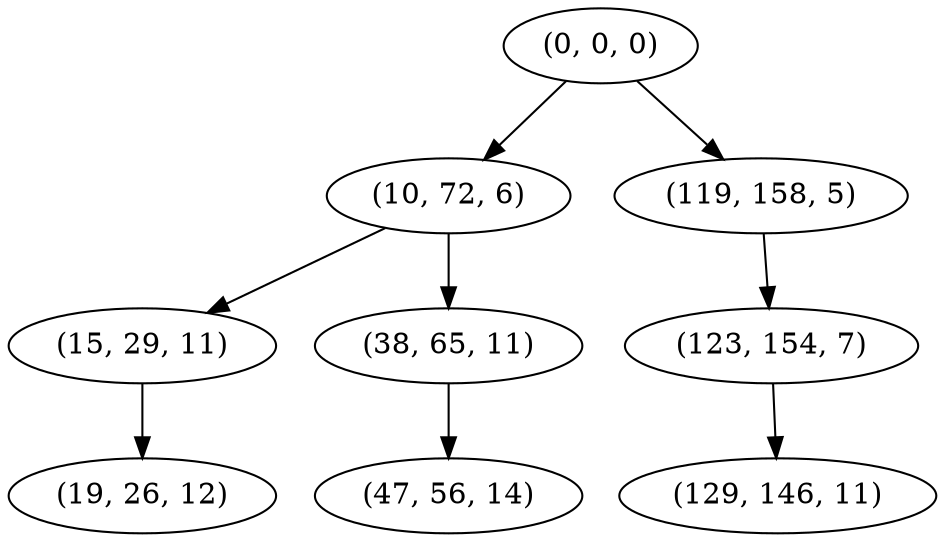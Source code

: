digraph tree {
    "(0, 0, 0)";
    "(10, 72, 6)";
    "(15, 29, 11)";
    "(19, 26, 12)";
    "(38, 65, 11)";
    "(47, 56, 14)";
    "(119, 158, 5)";
    "(123, 154, 7)";
    "(129, 146, 11)";
    "(0, 0, 0)" -> "(10, 72, 6)";
    "(0, 0, 0)" -> "(119, 158, 5)";
    "(10, 72, 6)" -> "(15, 29, 11)";
    "(10, 72, 6)" -> "(38, 65, 11)";
    "(15, 29, 11)" -> "(19, 26, 12)";
    "(38, 65, 11)" -> "(47, 56, 14)";
    "(119, 158, 5)" -> "(123, 154, 7)";
    "(123, 154, 7)" -> "(129, 146, 11)";
}
